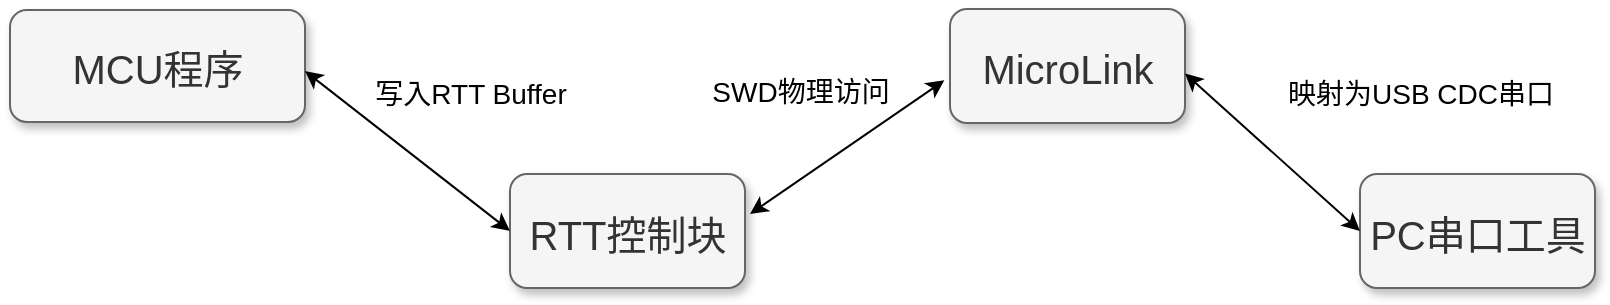 <mxfile version="24.7.17">
  <diagram name="第 1 页" id="fJ9_ziLYc-0MxBPfx35V">
    <mxGraphModel dx="1050" dy="629" grid="1" gridSize="10" guides="1" tooltips="1" connect="1" arrows="1" fold="1" page="1" pageScale="1" pageWidth="827" pageHeight="1169" math="0" shadow="0">
      <root>
        <mxCell id="0" />
        <mxCell id="1" parent="0" />
        <mxCell id="s8qnYITX3BPXn4tZBuTm-11" value="&lt;font style=&quot;font-size: 20px;&quot;&gt;RTT控制块&lt;/font&gt;" style="rounded=1;whiteSpace=wrap;html=1;fontSize=26;fillColor=#f5f5f5;strokeColor=#666666;shadow=1;fontColor=#333333;" parent="1" vertex="1">
          <mxGeometry x="280" y="230" width="117.5" height="57" as="geometry" />
        </mxCell>
        <mxCell id="s8qnYITX3BPXn4tZBuTm-12" value="&lt;font style=&quot;font-size: 20px;&quot;&gt;MCU程序&lt;/font&gt;" style="rounded=1;whiteSpace=wrap;html=1;fontSize=26;fillColor=#f5f5f5;strokeColor=#666666;shadow=1;fontColor=#333333;" parent="1" vertex="1">
          <mxGeometry x="30" y="148" width="147.5" height="56" as="geometry" />
        </mxCell>
        <mxCell id="LMCBOfTPQR8uXLN5Ptqf-7" value="" style="endArrow=classic;startArrow=classic;html=1;rounded=0;entryX=0;entryY=0.5;entryDx=0;entryDy=0;" parent="1" edge="1" target="s8qnYITX3BPXn4tZBuTm-11">
          <mxGeometry width="50" height="50" relative="1" as="geometry">
            <mxPoint x="177.5" y="178.5" as="sourcePoint" />
            <mxPoint x="282.5" y="178.5" as="targetPoint" />
          </mxGeometry>
        </mxCell>
        <mxCell id="LMCBOfTPQR8uXLN5Ptqf-8" value="&lt;font style=&quot;font-size: 14px;&quot;&gt;写入RTT Buffer&lt;/font&gt;" style="text;html=1;align=center;verticalAlign=middle;resizable=0;points=[];autosize=1;strokeColor=none;fillColor=none;" parent="1" vertex="1">
          <mxGeometry x="200" y="174.5" width="120" height="30" as="geometry" />
        </mxCell>
        <mxCell id="P234CIhxf_j9byQGwakH-1" value="&lt;font style=&quot;font-size: 20px;&quot;&gt;MicroLink&lt;/font&gt;" style="rounded=1;whiteSpace=wrap;html=1;fontSize=26;fillColor=#f5f5f5;strokeColor=#666666;shadow=1;fontColor=#333333;" vertex="1" parent="1">
          <mxGeometry x="500" y="147.5" width="117.5" height="57" as="geometry" />
        </mxCell>
        <mxCell id="P234CIhxf_j9byQGwakH-2" value="" style="endArrow=classic;startArrow=classic;html=1;rounded=0;entryX=-0.024;entryY=0.626;entryDx=0;entryDy=0;entryPerimeter=0;" edge="1" parent="1" target="P234CIhxf_j9byQGwakH-1">
          <mxGeometry width="50" height="50" relative="1" as="geometry">
            <mxPoint x="400" y="250" as="sourcePoint" />
            <mxPoint x="535.5" y="180.25" as="targetPoint" />
          </mxGeometry>
        </mxCell>
        <mxCell id="P234CIhxf_j9byQGwakH-3" value="&lt;font style=&quot;font-size: 14px;&quot;&gt;SWD物理访问&lt;/font&gt;" style="text;html=1;align=center;verticalAlign=middle;resizable=0;points=[];autosize=1;strokeColor=none;fillColor=none;" vertex="1" parent="1">
          <mxGeometry x="370" y="174" width="110" height="30" as="geometry" />
        </mxCell>
        <mxCell id="P234CIhxf_j9byQGwakH-4" value="&lt;font style=&quot;font-size: 20px;&quot;&gt;PC串口工具&lt;/font&gt;" style="rounded=1;whiteSpace=wrap;html=1;fontSize=26;fillColor=#f5f5f5;strokeColor=#666666;shadow=1;fontColor=#333333;" vertex="1" parent="1">
          <mxGeometry x="705" y="230" width="117.5" height="57" as="geometry" />
        </mxCell>
        <mxCell id="P234CIhxf_j9byQGwakH-5" value="" style="endArrow=classic;startArrow=classic;html=1;rounded=0;entryX=0;entryY=0.5;entryDx=0;entryDy=0;" edge="1" parent="1" target="P234CIhxf_j9byQGwakH-4">
          <mxGeometry width="50" height="50" relative="1" as="geometry">
            <mxPoint x="617.5" y="179.75" as="sourcePoint" />
            <mxPoint x="753" y="110" as="targetPoint" />
          </mxGeometry>
        </mxCell>
        <mxCell id="P234CIhxf_j9byQGwakH-6" value="&lt;font style=&quot;font-size: 14px;&quot;&gt;映射为USB CDC串口&lt;/font&gt;" style="text;html=1;align=center;verticalAlign=middle;resizable=0;points=[];autosize=1;strokeColor=none;fillColor=none;" vertex="1" parent="1">
          <mxGeometry x="655" y="174.5" width="160" height="30" as="geometry" />
        </mxCell>
      </root>
    </mxGraphModel>
  </diagram>
</mxfile>
